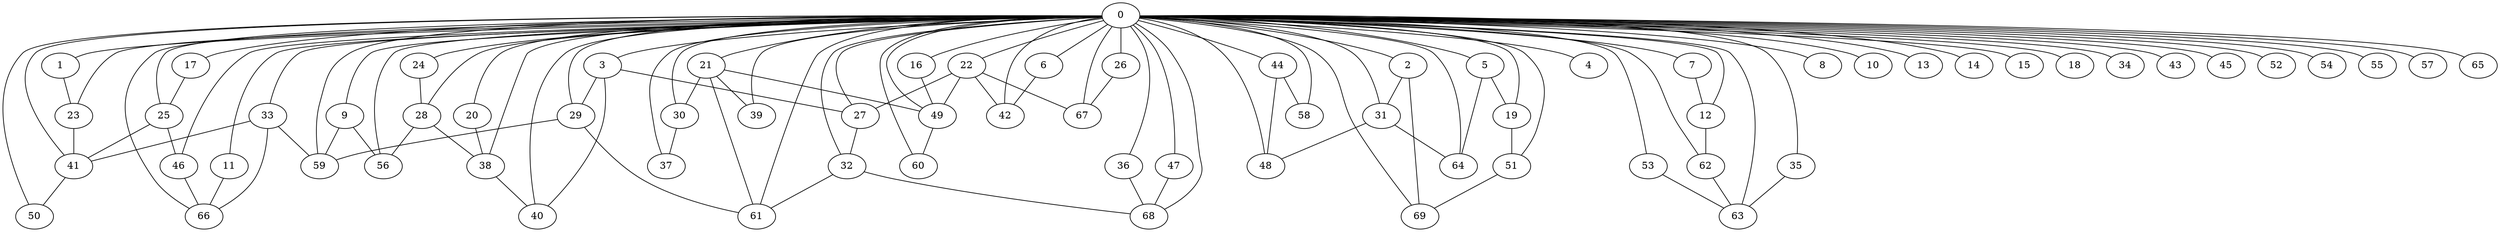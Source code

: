 
graph graphname {
    0 -- 1
0 -- 2
0 -- 3
0 -- 4
0 -- 5
0 -- 6
0 -- 7
0 -- 8
0 -- 9
0 -- 10
0 -- 11
0 -- 12
0 -- 13
0 -- 14
0 -- 15
0 -- 16
0 -- 17
0 -- 18
0 -- 19
0 -- 20
0 -- 21
0 -- 22
0 -- 23
0 -- 24
0 -- 25
0 -- 26
0 -- 27
0 -- 28
0 -- 29
0 -- 30
0 -- 31
0 -- 32
0 -- 33
0 -- 34
0 -- 35
0 -- 36
0 -- 37
0 -- 38
0 -- 39
0 -- 40
0 -- 41
0 -- 42
0 -- 43
0 -- 44
0 -- 45
0 -- 46
0 -- 47
0 -- 48
0 -- 49
0 -- 50
0 -- 51
0 -- 52
0 -- 53
0 -- 54
0 -- 55
0 -- 56
0 -- 57
0 -- 58
0 -- 59
0 -- 60
0 -- 61
0 -- 62
0 -- 63
0 -- 64
0 -- 65
0 -- 66
0 -- 67
0 -- 68
0 -- 69
1 -- 23
2 -- 69
2 -- 31
3 -- 27
3 -- 40
3 -- 29
5 -- 19
5 -- 64
6 -- 42
7 -- 12
9 -- 59
9 -- 56
11 -- 66
12 -- 62
16 -- 49
17 -- 25
19 -- 51
20 -- 38
21 -- 61
21 -- 49
21 -- 39
21 -- 30
22 -- 67
22 -- 42
22 -- 27
22 -- 49
23 -- 41
24 -- 28
25 -- 46
25 -- 41
26 -- 67
27 -- 32
28 -- 38
28 -- 56
29 -- 61
29 -- 59
30 -- 37
31 -- 48
31 -- 64
32 -- 68
32 -- 61
33 -- 59
33 -- 66
33 -- 41
35 -- 63
36 -- 68
38 -- 40
41 -- 50
44 -- 48
44 -- 58
46 -- 66
47 -- 68
49 -- 60
51 -- 69
53 -- 63
62 -- 63

}
